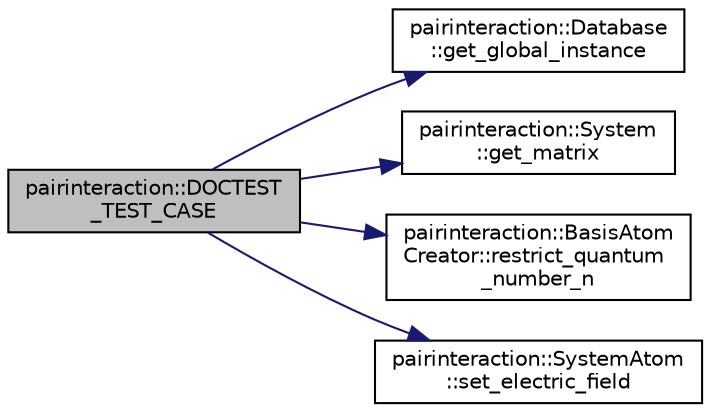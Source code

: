 digraph "pairinteraction::DOCTEST_TEST_CASE"
{
 // INTERACTIVE_SVG=YES
 // LATEX_PDF_SIZE
  bgcolor="transparent";
  edge [fontname="Helvetica",fontsize="10",labelfontname="Helvetica",labelfontsize="10"];
  node [fontname="Helvetica",fontsize="10",shape=record];
  rankdir="LR";
  Node1 [label="pairinteraction::DOCTEST\l_TEST_CASE",height=0.2,width=0.4,color="black", fillcolor="grey75", style="filled", fontcolor="black",tooltip=" "];
  Node1 -> Node2 [color="midnightblue",fontsize="10",style="solid",fontname="Helvetica"];
  Node2 [label="pairinteraction::Database\l::get_global_instance",height=0.2,width=0.4,color="black",URL="$classpairinteraction_1_1Database.html#a35ab4fa9fe9a91d09e7bec512d1acb23",tooltip=" "];
  Node1 -> Node3 [color="midnightblue",fontsize="10",style="solid",fontname="Helvetica"];
  Node3 [label="pairinteraction::System\l::get_matrix",height=0.2,width=0.4,color="black",URL="$classpairinteraction_1_1System.html#a0bad234b40d9f1e3a4b98d493a7e6a39",tooltip=" "];
  Node1 -> Node4 [color="midnightblue",fontsize="10",style="solid",fontname="Helvetica"];
  Node4 [label="pairinteraction::BasisAtom\lCreator::restrict_quantum\l_number_n",height=0.2,width=0.4,color="black",URL="$classpairinteraction_1_1BasisAtomCreator.html#ab41f9a18d067a904af39388d4b1b86de",tooltip=" "];
  Node1 -> Node5 [color="midnightblue",fontsize="10",style="solid",fontname="Helvetica"];
  Node5 [label="pairinteraction::SystemAtom\l::set_electric_field",height=0.2,width=0.4,color="black",URL="$classpairinteraction_1_1SystemAtom.html#a9173b7014cb46cc5615a040c7617b673",tooltip=" "];
}
